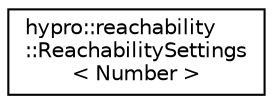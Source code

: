 digraph "Graphical Class Hierarchy"
{
  edge [fontname="Helvetica",fontsize="10",labelfontname="Helvetica",labelfontsize="10"];
  node [fontname="Helvetica",fontsize="10",shape=record];
  rankdir="LR";
  Node0 [label="hypro::reachability\l::ReachabilitySettings\l\< Number \>",height=0.2,width=0.4,color="black", fillcolor="white", style="filled",URL="$structhypro_1_1reachability_1_1ReachabilitySettings.html"];
}
